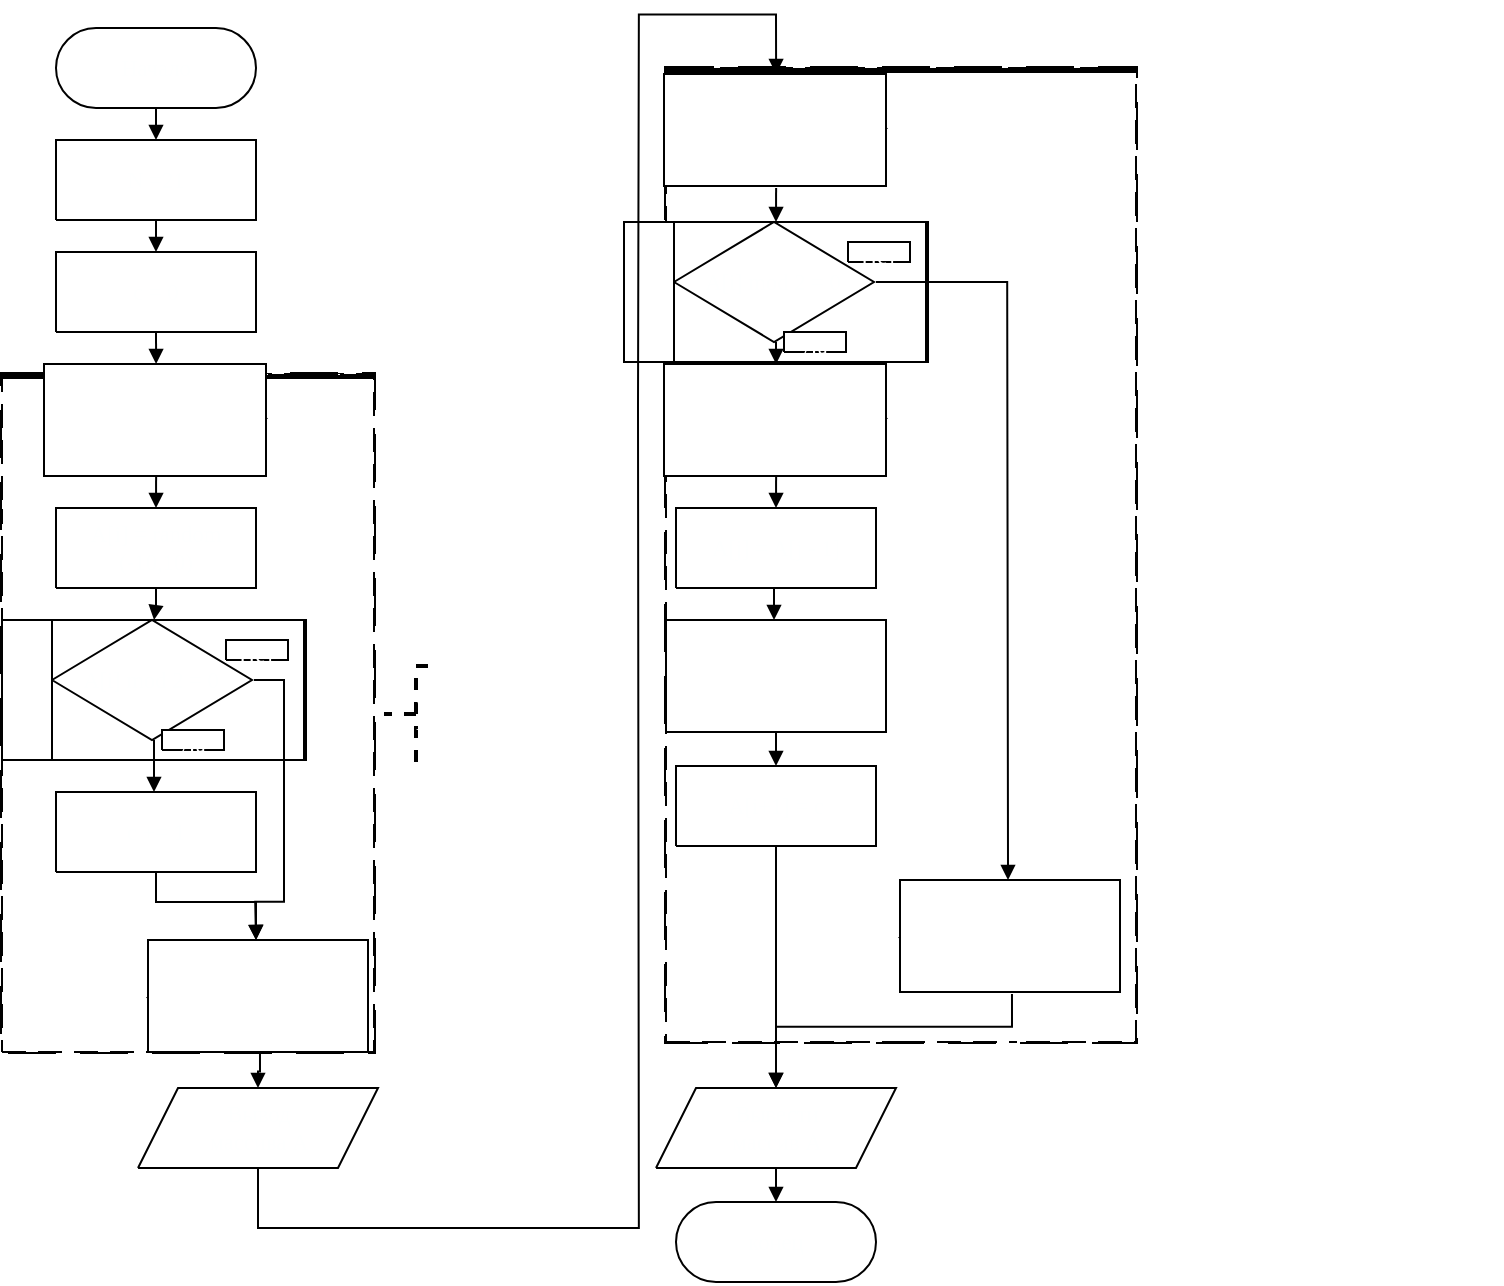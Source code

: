 <mxfile version="22.1.11" type="device">
  <diagram name="Страница-1" id="Page-1">
    <mxGraphModel dx="1036" dy="614" grid="1" gridSize="10" guides="1" tooltips="1" connect="1" arrows="1" fold="1" page="1" pageScale="1" pageWidth="827" pageHeight="1169" math="0" shadow="0">
      <root>
        <mxCell id="0" />
        <mxCell id="1" parent="0" />
        <UserObject label="" tags="Контейнер" id="2">
          <mxCell style="vsdxID=102;dashed=1;dashPattern=12.00 6.00;strokeWidth=2;spacingLeft=1;spacingRight=1;points=[[0.25,0,0],[0.5,0,0],[0.75,0,0],[1,0.25,0],[1,0.5,0],[1,0.75,0],[0.75,0.75,0],[0.5,0.75,0],[0.25,0.75,0],[0.25,0.75,0],[0.25,0.5,0],[0.25,0.25,0]];labelBackgroundColor=none;rounded=0;html=1;whiteSpace=wrap;" parent="1" vertex="1">
            <mxGeometry x="405" y="60" width="235" height="487" as="geometry" />
          </mxCell>
        </UserObject>
        <mxCell id="3" style="vsdxID=103;shape=stencil(UzV2Ls5ILEhVNTIoLinKz04tz0wpyVA1dlE1MsrMy0gtyiwBslSNXVWNndPyi1LTi/JL81Ig/IJEkEoQKze/DGRCBUSfAUiHkUElhGdoAOG7QZTmZOYhKTWlkVqYJFmKiXcDVVSSqRDNS0AGIj7SMnNyINGJLI8ef0AhSNwbuwIA);dashed=1;dashPattern=12.00 6.00;points=[[0.25,0,0],[0.5,0,0],[0.75,0,0],[1,0.25,0],[1,0.5,0],[1,0.75,0],[0.75,1,0],[0.5,1,0],[0.25,1,0],[0,0.75,0],[0,0.5,0],[0,0.25,0]];labelBackgroundColor=none;rounded=0;html=1;whiteSpace=wrap;" parent="2" vertex="1">
          <mxGeometry width="235" height="487" as="geometry" />
        </mxCell>
        <mxCell id="4" value="&lt;div style=&quot;font-size: 1px&quot;&gt;&lt;p style=&quot;text-align:center;margin-left:0;margin-right:0;margin-top:0px;margin-bottom:0px;text-indent:0;vertical-align:middle;direction:ltr;&quot;&gt;&lt;/p&gt;&lt;/div&gt;" style="text;vsdxID=103;dashed=1;dashPattern=12.00 6.00;points=[[0.25,0,0],[0.5,0,0],[0.75,0,0],[1,0.25,0],[1,0.5,0],[1,0.75,0],[0.75,1,0],[0.5,1,0],[0.25,1,0],[0,0.75,0],[0,0.5,0],[0,0.25,0]];labelBackgroundColor=none;rounded=0;html=1;whiteSpace=wrap;verticalAlign=middle;align=center;overflow=width;;html=1;" parent="3" vertex="1">
          <mxGeometry y="-0.6" width="235" height="487.6" as="geometry" />
        </mxCell>
        <mxCell id="5" style="vsdxID=105;gradientDirection=north;dashed=1;dashPattern=12.00 6.00;strokeWidth=2;spacingLeft=1;spacingRight=1;points=[[0.25,0,0],[0.5,0,0],[0.75,0,0],[1,0.25,0],[1,0.5,0],[1,0.75,0],[0.75,1,0],[0.5,1,0],[0.25,1,0],[0,0.75,0],[0,0.5,0],[0,0.25,0]];labelBackgroundColor=none;rounded=0;html=1;whiteSpace=wrap;" parent="2" vertex="1">
          <mxGeometry width="235" height="1" as="geometry" />
        </mxCell>
        <mxCell id="6" value="&lt;div style=&quot;font-size: 1px&quot;&gt;&lt;/div&gt;" style="verticalAlign=middle;align=center;overflow=width;vsdxID=106;points=[[0.25,0,0],[0.5,0,0],[0.75,0,0],[1,0.25,0],[1,0.5,0],[1,0.75,0],[0.75,1,0],[0.5,1,0],[0.25,1,0],[0,0.75,0],[0,0.5,0],[0,0.25,0]];labelBackgroundColor=none;rounded=0;html=1;whiteSpace=wrap;" parent="5" vertex="1">
          <mxGeometry y="1" width="235" height="1" as="geometry" />
        </mxCell>
        <UserObject label="" tags="Контейнер" id="7">
          <mxCell style="vsdxID=108;dashed=1;dashPattern=12.00 6.00;strokeWidth=2;spacingLeft=1;spacingRight=1;points=[[0.25,0,0],[0.5,0,0],[0.75,0,0],[1,0.25,0],[1,0.5,0],[1,0.75,0],[0.75,0.75,0],[0.5,0.75,0],[0.25,0.75,0],[0.25,0.75,0],[0.25,0.5,0],[0.25,0.25,0]];labelBackgroundColor=none;rounded=0;html=1;whiteSpace=wrap;" parent="1" vertex="1">
            <mxGeometry x="73" y="213" width="186" height="339" as="geometry" />
          </mxCell>
        </UserObject>
        <mxCell id="8" style="vsdxID=109;shape=stencil(UzV2Ls5ILEhVNTIoLinKz04tz0wpyVA1dlE1MsrMy0gtyiwBslSNXVWNndPyi1LTi/JL81Ig/IJEkEoQKze/DGRCBUSfAUiHkUElhGdoAOG7QZTmZOYhKTWlkVqYJFmKiXcDVVSSqRDNS0AGIj7SMnNyINGJLI8ef0AhSNwbuwIA);dashed=1;dashPattern=12.00 6.00;points=[[0.25,0,0],[0.5,0,0],[0.75,0,0],[1,0.25,0],[1,0.5,0],[1,0.75,0],[0.75,1,0],[0.5,1,0],[0.25,1,0],[0,0.75,0],[0,0.5,0],[0,0.25,0]];labelBackgroundColor=none;rounded=0;html=1;whiteSpace=wrap;" parent="7" vertex="1">
          <mxGeometry width="186" height="339" as="geometry" />
        </mxCell>
        <mxCell id="9" value="&lt;div style=&quot;font-size: 1px&quot;&gt;&lt;p style=&quot;text-align:center;margin-left:0;margin-right:0;margin-top:0px;margin-bottom:0px;text-indent:0;vertical-align:middle;direction:ltr;&quot;&gt;&lt;/p&gt;&lt;/div&gt;" style="text;vsdxID=109;dashed=1;dashPattern=12.00 6.00;points=[[0.25,0,0],[0.5,0,0],[0.75,0,0],[1,0.25,0],[1,0.5,0],[1,0.75,0],[0.75,1,0],[0.5,1,0],[0.25,1,0],[0,0.75,0],[0,0.5,0],[0,0.25,0]];labelBackgroundColor=none;rounded=0;html=1;whiteSpace=wrap;verticalAlign=middle;align=center;overflow=width;;html=1;" parent="8" vertex="1">
          <mxGeometry y="-0.2" width="186.2" height="339.2" as="geometry" />
        </mxCell>
        <mxCell id="10" style="vsdxID=111;gradientDirection=north;dashed=1;dashPattern=12.00 6.00;strokeWidth=2;spacingLeft=1;spacingRight=1;points=[[0.25,0,0],[0.5,0,0],[0.75,0,0],[1,0.25,0],[1,0.5,0],[1,0.75,0],[0.75,1,0],[0.5,1,0],[0.25,1,0],[0,0.75,0],[0,0.5,0],[0,0.25,0]];labelBackgroundColor=none;rounded=0;html=1;whiteSpace=wrap;" parent="7" vertex="1">
          <mxGeometry width="186" height="1" as="geometry" />
        </mxCell>
        <mxCell id="11" value="&lt;div style=&quot;font-size: 1px&quot;&gt;&lt;/div&gt;" style="verticalAlign=middle;align=center;overflow=width;vsdxID=112;points=[[0.25,0,0],[0.5,0,0],[0.75,0,0],[1,0.25,0],[1,0.5,0],[1,0.75,0],[0.75,1,0],[0.5,1,0],[0.25,1,0],[0,0.75,0],[0,0.5,0],[0,0.25,0]];labelBackgroundColor=none;rounded=0;html=1;whiteSpace=wrap;" parent="10" vertex="1">
          <mxGeometry y="1" width="186" height="1" as="geometry" />
        </mxCell>
        <UserObject label="&lt;div style=&quot;font-size: 1px&quot;&gt;&lt;font style=&quot;font-size:11.29px;font-family:Calibri;color:#feffff;direction:ltr;letter-spacing:0px;line-height:120%;opacity:1&quot;&gt;Начало&lt;br/&gt;&lt;/font&gt;&lt;/div&gt;" tags="Блок-схема" id="12">
          <mxCell style="verticalAlign=middle;align=center;overflow=width;vsdxID=1;shape=stencil(tVLLDsIgEPwajiQIMfFe638Qu22JCM2Ctv69kK0Rm9qDibeZndkXC1NV6PUATIoQ0V9gNE3smToyKY3rAU1MiKmaqar1CB36m2uIDzo7M7r6e64wUZ4UOUWKB9GdIH4irzWu8B42vRrPScNFXZzN+5mvl3qJXE8mcPRRR+Pdh2Y1dsBTE95a3c0TkBRGgKEIb6wg1/r+ssCXd/vLCgm8z9caa+n6pb48dwrRV1H1Ew==);spacingTop=-1;spacingBottom=-1;spacingLeft=-1;spacingRight=-1;points=[[0.5,1,0],[0.5,0,0],[0,0.5,0],[1,0.5,0]];labelBackgroundColor=none;rounded=0;html=1;whiteSpace=wrap;" parent="1" vertex="1">
            <mxGeometry x="100" y="40" width="100" height="40" as="geometry" />
          </mxCell>
        </UserObject>
        <UserObject label="&lt;div style=&quot;font-size: 1px&quot;&gt;&lt;font style=&quot;font-size:11.29px;font-family:Calibri;color:#feffff;direction:ltr;letter-spacing:0px;line-height:120%;opacity:1&quot;&gt;N =21&lt;br/&gt;&lt;/font&gt;&lt;/div&gt;" tags="Блок-схема" id="13">
          <mxCell style="verticalAlign=middle;align=center;overflow=width;vsdxID=2;shape=stencil(nZBLDoAgDERP0z3SIyjew0SURgSD+Lu9kMZoXLhwN9O+tukAlrNpJg1SzDH4QW/URgNYgZTkjA4UkwJUgGXng+6DX1zLfmoymdXo17xh5zmRJ6Q42BWCfc2oJfdAr+Yv+AP9Cb7OJ3H/2JG1HNGz/84klThPVCc=);spacingTop=-1;spacingBottom=-1;spacingLeft=-1;spacingRight=-1;points=[[0,0.5,0],[1,0.5,0],[0.5,1,0],[0.5,0,0]];labelBackgroundColor=none;rounded=0;html=1;whiteSpace=wrap;" parent="1" vertex="1">
            <mxGeometry x="100" y="96" width="100" height="40" as="geometry" />
          </mxCell>
        </UserObject>
        <UserObject label="&lt;div style=&quot;font-size: 1px&quot;&gt;&lt;font style=&quot;font-size:11.29px;font-family:Calibri;color:#feffff;direction:ltr;letter-spacing:0px;line-height:120%;opacity:1&quot;&gt;c = 0&lt;br/&gt;&lt;/font&gt;&lt;/div&gt;" tags="Блок-схема" id="14">
          <mxCell style="verticalAlign=middle;align=center;overflow=width;vsdxID=3;shape=stencil(nZBLDoAgDERP0z3SIyjew0SURgSD+Lu9kMZoXLhwN9O+tukAlrNpJg1SzDH4QW/URgNYgZTkjA4UkwJUgGXng+6DX1zLfmoymdXo17xh5zmRJ6Q42BWCfc2oJfdAr+Yv+AP9Cb7OJ3H/2JG1HNGz/84klThPVCc=);spacingTop=-1;spacingBottom=-1;spacingLeft=-1;spacingRight=-1;points=[[0,0.5,0],[1,0.5,0],[0.5,1,0],[0.5,0,0]];labelBackgroundColor=none;rounded=0;html=1;whiteSpace=wrap;" parent="1" vertex="1">
            <mxGeometry x="100" y="152" width="100" height="40" as="geometry" />
          </mxCell>
        </UserObject>
        <UserObject label="" tags="Фон" id="15">
          <mxCell style="vsdxID=9;spacingTop=-1;spacingBottom=-1;spacingLeft=-1;spacingRight=-1;points=[[0.52,0,0],[0.52,1,0],[0.5,0,0],[0.5,1,0]];labelBackgroundColor=none;rounded=0;html=1;whiteSpace=wrap;" parent="1" vertex="1">
            <mxGeometry x="94" y="208" width="111" height="56" as="geometry" />
          </mxCell>
        </UserObject>
        <mxCell id="16" style="vsdxID=10;spacingTop=-1;spacingBottom=-1;spacingLeft=-1;spacingRight=-1;points=[[0.52,0,0],[0.52,1,0],[0.5,0,0],[0.5,1,0]];labelBackgroundColor=none;rounded=0;html=1;whiteSpace=wrap;" parent="15" vertex="1">
          <mxGeometry x="1" width="110" height="56" as="geometry" />
        </mxCell>
        <mxCell id="17" style="vsdxID=11;shape=stencil(jZBLDoMwDERP4y1K7E32lN4DidBYTRMU0g+3byILQbtA7GbsZ8seoHZ2/WQB1ZxTvNs3D9kBXQCRg7OJc1FAHVA7xmRvKT7DIH7qK1nVI77qho/MqTqBahGnlfiroJ7DDl2bp2CjG4M/+NFm02hzFj48oojt05G9l6D2/f9kSklSpe4L);spacingTop=-1;spacingBottom=-1;spacingLeft=-1;spacingRight=-1;points=[[0.52,0,0],[0.52,1,0],[0.5,0,0],[0.5,1,0]];labelBackgroundColor=none;rounded=0;html=1;whiteSpace=wrap;" parent="16" vertex="1">
          <mxGeometry width="110" height="27" as="geometry" />
        </mxCell>
        <mxCell id="18" style="vsdxID=12;shape=stencil(nZBLDoAgDERP0z3SIyjew0SURgSD+Lu9kMZoXLhwN9O+tukAlrNpJg1SzDH4QW/URgNYgZTkjA4UkwJUgGXng+6DX1zLfmoymdXo17xh5zmRJ6Q42BWCfc2oJfdAr+Yv+AP9Cb7OJ3H/2JG1HNGz/84klThPVCc=);spacingTop=-1;spacingBottom=-1;spacingLeft=-1;spacingRight=-1;points=[[0.52,0,0],[0.52,1,0],[0.5,0,0],[0.5,1,0]];labelBackgroundColor=none;rounded=0;html=1;whiteSpace=wrap;" parent="16" vertex="1">
          <mxGeometry y="27" width="110" height="29" as="geometry" />
        </mxCell>
        <mxCell id="19" value="&lt;div style=&quot;font-size: 1px&quot;&gt;&lt;p style=&quot;text-align:center;margin-left:0;margin-right:0;margin-top:0px;margin-bottom:0px;text-indent:0;vertical-align:middle;direction:ltr;&quot;&gt;&lt;font style=&quot;font-size:11.29px;font-family:Calibri;color:#ffffff;direction:ltr;letter-spacing:0px;line-height:120%;opacity:1&quot;&gt;Начало цикла&lt;/font&gt;&lt;font style=&quot;font-size:11.29px;font-family:Themed;color:#ffffff;direction:ltr;letter-spacing:0px;line-height:120%;opacity:1&quot;&gt;&lt;br/&gt;I &lt;/font&gt;&lt;font style=&quot;font-size:11.29px;font-family:Themed;color:#ffffff;direction:ltr;letter-spacing:0px;line-height:120%;opacity:1&quot;&gt;от 1 до &lt;/font&gt;&lt;font style=&quot;font-size:11.29px;font-family:Themed;color:#ffffff;direction:ltr;letter-spacing:0px;line-height:120%;opacity:1&quot;&gt;N-1&lt;br/&gt;&lt;/font&gt;&lt;/p&gt;&lt;/div&gt;" style="verticalAlign=middle;align=center;overflow=width;vsdxID=13;shape=stencil(nZBLDoAgDERP0z3SIyjew0SURgSD+Lu9kMZoXLhwN9O+tukAlrNpJg1SzDH4QW/URgNYgZTkjA4UkwJUgGXng+6DX1zLfmoymdXo17xh5zmRJ6Q42BWCfc2oJfdAr+Yv+AP9Cb7OJ3H/2JG1HNGz/84klThPVCc=);spacingTop=-1;spacingBottom=-1;spacingLeft=-1;spacingRight=-1;points=[[0.52,0,0],[0.52,1,0],[0.5,0,0],[0.5,1,0]];labelBackgroundColor=none;rounded=0;html=1;whiteSpace=wrap;" parent="15" vertex="1">
          <mxGeometry width="111" height="56" as="geometry" />
        </mxCell>
        <UserObject label="&lt;div style=&quot;font-size: 1px&quot;&gt;&lt;font style=&quot;font-size:11.29px;font-family:Calibri;color:#feffff;direction:ltr;letter-spacing:0px;line-height:120%;opacity:1&quot;&gt;A[i] = random&lt;br/&gt;(-10,10)&lt;br/&gt;&lt;/font&gt;&lt;/div&gt;" tags="Блок-схема" id="20">
          <mxCell style="verticalAlign=middle;align=center;overflow=width;vsdxID=14;shape=stencil(nZBLDoAgDERP0z3SIyjew0SURgSD+Lu9kMZoXLhwN9O+tukAlrNpJg1SzDH4QW/URgNYgZTkjA4UkwJUgGXng+6DX1zLfmoymdXo17xh5zmRJ6Q42BWCfc2oJfdAr+Yv+AP9Cb7OJ3H/2JG1HNGz/84klThPVCc=);spacingTop=-1;spacingBottom=-1;spacingLeft=-1;spacingRight=-1;points=[[0,0.5,0],[1,0.5,0],[0.5,1,0],[0.5,0,0]];labelBackgroundColor=none;rounded=0;html=1;whiteSpace=wrap;" parent="1" vertex="1">
            <mxGeometry x="100" y="280" width="100" height="40" as="geometry" />
          </mxCell>
        </UserObject>
        <UserObject label="" tags="Фон" id="21">
          <mxCell style="vsdxID=15;spacingTop=-1;spacingBottom=-1;spacingLeft=-1;spacingRight=-1;points=[];labelBackgroundColor=none;rounded=0;html=1;whiteSpace=wrap;" parent="1" vertex="1">
            <mxGeometry x="73" y="336" width="152" height="70" as="geometry" />
          </mxCell>
        </UserObject>
        <mxCell id="22" style="vsdxID=16;spacingTop=-1;spacingBottom=-1;spacingLeft=-1;spacingRight=-1;points=[];labelBackgroundColor=none;rounded=0;html=1;whiteSpace=wrap;" parent="21" vertex="1">
          <mxGeometry x="25" width="126" height="70" as="geometry" />
        </mxCell>
        <mxCell id="23" style="vsdxID=17;shape=stencil(UzV2Ls5ILEhVNTIoLinKz04tz0wpyVA1dlE1MsrMy0gtyiwBslSNXVWNndPyi1LTi/JL81Ig/IJEkEoQKze/DGRCBUSfAUiHkUElhGcK4bpBVOZk5iGpNEVVikeloQHZpsK0YlWLz1QgA+HFtMycHEgIIcujBwlQCBKcxq4A);spacingTop=-1;spacingBottom=-1;spacingLeft=-1;spacingRight=-1;points=[];labelBackgroundColor=none;rounded=0;html=1;whiteSpace=wrap;" parent="22" vertex="1">
          <mxGeometry width="100" height="60" as="geometry" />
        </mxCell>
        <mxCell id="24" value="&lt;div style=&quot;font-size: 1px&quot;&gt;&lt;font style=&quot;font-size:11.29px;font-family:Calibri;color:#feffff;direction:ltr;letter-spacing:0px;line-height:120%;opacity:1&quot;&gt;A[i] mod 2 = 0&lt;br/&gt;&lt;/font&gt;&lt;/div&gt;" style="text;vsdxID=17;spacingTop=-1;spacingBottom=-1;spacingLeft=-1;spacingRight=-1;points=[];labelBackgroundColor=none;rounded=0;html=1;whiteSpace=wrap;verticalAlign=middle;align=center;overflow=width;;html=1;" parent="23" vertex="1">
          <mxGeometry x="8.33" y="7.5" width="83.33" height="45" as="geometry" />
        </mxCell>
        <mxCell id="25" value="&lt;div style=&quot;font-size: 1px&quot;&gt;&lt;font style=&quot;font-size: 11.29px; font-family: Calibri; direction: ltr; letter-spacing: 0px; line-height: 120%; opacity: 1;&quot;&gt;&lt;font color=&quot;#ffffff&quot;&gt;Да&lt;/font&gt;&lt;br&gt;&lt;/font&gt;&lt;/div&gt;" style="verticalAlign=middle;align=center;overflow=width;vsdxID=18;shape=stencil(nZBLDoAgDERP0z3SIyjew0SURgSD+Lu9kMZoXLhwN9O+tukAlrNpJg1SzDH4QW/URgNYgZTkjA4UkwJUgGXng+6DX1zLfmoymdXo17xh5zmRJ6Q42BWCfc2oJfdAr+Yv+AP9Cb7OJ3H/2JG1HNGz/84klThPVCc=);spacingTop=-1;spacingBottom=-1;spacingLeft=-1;spacingRight=-1;points=[];labelBackgroundColor=none;rounded=0;html=1;whiteSpace=wrap;" parent="21" vertex="1">
          <mxGeometry x="80" y="55" width="31" height="10" as="geometry" />
        </mxCell>
        <mxCell id="26" value="&lt;div style=&quot;font-size: 1px&quot;&gt;&lt;font style=&quot;font-size: 11.29px; font-family: Calibri; direction: ltr; letter-spacing: 0px; line-height: 120%; opacity: 1;&quot;&gt;&lt;font color=&quot;#ffffff&quot;&gt;Нет&lt;/font&gt;&lt;br&gt;&lt;/font&gt;&lt;/div&gt;" style="verticalAlign=middle;align=center;overflow=width;vsdxID=19;shape=stencil(nZBLDoAgDERP0z3SIyjew0SURgSD+Lu9kMZoXLhwN9O+tukAlrNpJg1SzDH4QW/URgNYgZTkjA4UkwJUgGXng+6DX1zLfmoymdXo17xh5zmRJ6Q42BWCfc2oJfdAr+Yv+AP9Cb7OJ3H/2JG1HNGz/84klThPVCc=);spacingTop=-1;spacingBottom=-1;spacingLeft=-1;spacingRight=-1;points=[];labelBackgroundColor=none;rounded=0;html=1;whiteSpace=wrap;" parent="21" vertex="1">
          <mxGeometry x="112" y="10" width="31" height="10" as="geometry" />
        </mxCell>
        <UserObject label="&lt;div style=&quot;font-size: 1px&quot;&gt;&lt;font style=&quot;font-size:11.29px;font-family:Calibri;color:#feffff;direction:ltr;letter-spacing:0px;line-height:120%;opacity:1&quot;&gt;c += 1&lt;br/&gt;&lt;/font&gt;&lt;/div&gt;" tags="Блок-схема" id="27">
          <mxCell style="verticalAlign=middle;align=center;overflow=width;vsdxID=20;shape=stencil(nZBLDoAgDERP0z3SIyjew0SURgSD+Lu9kMZoXLhwN9O+tukAlrNpJg1SzDH4QW/URgNYgZTkjA4UkwJUgGXng+6DX1zLfmoymdXo17xh5zmRJ6Q42BWCfc2oJfdAr+Yv+AP9Cb7OJ3H/2JG1HNGz/84klThPVCc=);spacingTop=-1;spacingBottom=-1;spacingLeft=-1;spacingRight=-1;points=[[0,0.5,0],[1,0.5,0],[0.5,1,0],[0.5,0,0]];labelBackgroundColor=none;rounded=0;html=1;whiteSpace=wrap;" parent="1" vertex="1">
            <mxGeometry x="100" y="422" width="100" height="40" as="geometry" />
          </mxCell>
        </UserObject>
        <UserObject label="" tags="Фон" id="28">
          <mxCell style="vsdxID=21;spacingTop=-1;spacingBottom=-1;spacingLeft=-1;spacingRight=-1;points=[[0.49,0,0],[0.51,1,0]];labelBackgroundColor=none;rounded=0;html=1;whiteSpace=wrap;" parent="1" vertex="1">
            <mxGeometry x="146" y="496" width="110" height="56" as="geometry" />
          </mxCell>
        </UserObject>
        <mxCell id="29" style="vsdxID=22;rotation=180;spacingTop=-1;spacingBottom=-1;spacingLeft=-1;spacingRight=-1;points=[[0.49,0,0],[0.51,1,0]];labelBackgroundColor=none;rounded=0;html=1;whiteSpace=wrap;" parent="28" vertex="1">
          <mxGeometry width="110" height="56" as="geometry" />
        </mxCell>
        <mxCell id="30" style="vsdxID=23;rotation=180;shape=stencil(jZBLDoMwDERP4y1K7E32lN4DidBYTRMU0g+3byILQbtA7GbsZ8seoHZ2/WQB1ZxTvNs3D9kBXQCRg7OJc1FAHVA7xmRvKT7DIH7qK1nVI77qho/MqTqBahGnlfiroJ7DDl2bp2CjG4M/+NFm02hzFj48oojt05G9l6D2/f9kSklSpe4L);spacingTop=-1;spacingBottom=-1;spacingLeft=-1;spacingRight=-1;points=[[0.49,0,0],[0.51,1,0]];labelBackgroundColor=none;rounded=0;html=1;whiteSpace=wrap;" parent="29" vertex="1">
          <mxGeometry y="29" width="110" height="27" as="geometry" />
        </mxCell>
        <mxCell id="31" style="vsdxID=24;rotation=180;shape=stencil(nZBLDoAgDERP0z3SIyjew0SURgSD+Lu9kMZoXLhwN9O+tukAlrNpJg1SzDH4QW/URgNYgZTkjA4UkwJUgGXng+6DX1zLfmoymdXo17xh5zmRJ6Q42BWCfc2oJfdAr+Yv+AP9Cb7OJ3H/2JG1HNGz/84klThPVCc=);spacingTop=-1;spacingBottom=-1;spacingLeft=-1;spacingRight=-1;points=[[0.49,0,0],[0.51,1,0]];labelBackgroundColor=none;rounded=0;html=1;whiteSpace=wrap;" parent="29" vertex="1">
          <mxGeometry width="110" height="29" as="geometry" />
        </mxCell>
        <mxCell id="32" value="&lt;div style=&quot;font-size: 1px&quot;&gt;&lt;p style=&quot;text-align:center;margin-left:0;margin-right:0;margin-top:0px;margin-bottom:0px;text-indent:0;vertical-align:middle;direction:ltr;&quot;&gt;&lt;font style=&quot;font-size:11.29px;font-family:Calibri;color:#ffffff;direction:ltr;letter-spacing:0px;line-height:120%;opacity:1&quot;&gt;Конец цикла&lt;/font&gt;&lt;font style=&quot;font-size:11.29px;font-family:Themed;color:#ffffff;direction:ltr;letter-spacing:0px;line-height:120%;opacity:1&quot;&gt;&lt;br/&gt;&lt;/font&gt;&lt;font style=&quot;font-size:11.29px;font-family:Themed;color:#ffffff;direction:ltr;letter-spacing:0px;line-height:120%;opacity:1&quot;&gt;i&lt;br/&gt;&lt;/font&gt;&lt;/p&gt;&lt;/div&gt;" style="verticalAlign=middle;align=center;overflow=width;vsdxID=25;shape=stencil(nZBLDoAgDERP0z3SIyjew0SURgSD+Lu9kMZoXLhwN9O+tukAlrNpJg1SzDH4QW/URgNYgZTkjA4UkwJUgGXng+6DX1zLfmoymdXo17xh5zmRJ6Q42BWCfc2oJfdAr+Yv+AP9Cb7OJ3H/2JG1HNGz/84klThPVCc=);spacingTop=-1;spacingBottom=-1;spacingLeft=-1;spacingRight=-1;points=[[0.49,0,0],[0.51,1,0]];labelBackgroundColor=none;rounded=0;html=1;whiteSpace=wrap;" parent="28" vertex="1">
          <mxGeometry width="110" height="56" as="geometry" />
        </mxCell>
        <UserObject label="" tags="Блок-схема" id="33">
          <mxCell style="vsdxID=34;shape=stencil(UzV2Ls5ILEhVNTIoLinKz04tz0wpyVA1dlE1MsrMy0gtyiwBslSNXVWNndPyi1LTi/JL81Ig/IJEkEoQKze/DGRCBUSfrqEBSI+RQSWEb2gA4btBFOdk5iEptiRBrSGawfiUEq2SgGuBDIQ/0zJzciDBhCyPHi5AIUiYGrsCAA==);spacingTop=-1;spacingBottom=-1;spacingLeft=-1;spacingRight=-1;points=[[0,0.5,0],[1,0.5,0],[0.5,1,0],[0.5,0,0]];labelBackgroundColor=none;rounded=0;html=1;whiteSpace=wrap;" parent="1" vertex="1">
            <mxGeometry x="151" y="570" width="100" height="40" as="geometry" />
          </mxCell>
        </UserObject>
        <mxCell id="34" value="&lt;div style=&quot;font-size: 1px&quot;&gt;&lt;p style=&quot;text-align:center;margin-left:0;margin-right:0;margin-top:0px;margin-bottom:0px;text-indent:0;vertical-align:middle;direction:ltr;&quot;&gt;&lt;font style=&quot;font-size:11.29px;font-family:Calibri;color:#feffff;direction:ltr;letter-spacing:0px;line-height:120%;opacity:1&quot;&gt;Вывод массива &lt;/font&gt;&lt;font style=&quot;font-size:11.29px;font-family:Themed;color:#feffff;direction:ltr;letter-spacing:0px;line-height:120%;opacity:1&quot;&gt;A&lt;br/&gt;&lt;/font&gt;&lt;/p&gt;&lt;/div&gt;" style="text;vsdxID=34;spacingTop=-1;spacingBottom=-1;spacingLeft=-1;spacingRight=-1;points=[[0,0.5,0],[1,0.5,0],[0.5,1,0],[0.5,0,0]];labelBackgroundColor=none;rounded=0;html=1;whiteSpace=wrap;verticalAlign=middle;align=center;overflow=width;;html=1;" parent="33" vertex="1">
          <mxGeometry x="16.67" width="66.67" height="40" as="geometry" />
        </mxCell>
        <UserObject label="" tags="Фон" id="35">
          <mxCell style="vsdxID=42;spacingTop=-1;spacingBottom=-1;spacingLeft=-1;spacingRight=-1;points=[[0.52,0,0],[0.52,1,0],[0.5,0,0],[0.5,1,0]];labelBackgroundColor=none;rounded=0;html=1;whiteSpace=wrap;" parent="1" vertex="1">
            <mxGeometry x="404" y="63" width="111" height="56" as="geometry" />
          </mxCell>
        </UserObject>
        <mxCell id="36" style="vsdxID=43;spacingTop=-1;spacingBottom=-1;spacingLeft=-1;spacingRight=-1;points=[[0.52,0,0],[0.52,1,0],[0.5,0,0],[0.5,1,0]];labelBackgroundColor=none;rounded=0;html=1;whiteSpace=wrap;" parent="35" vertex="1">
          <mxGeometry x="1" width="110" height="56" as="geometry" />
        </mxCell>
        <mxCell id="37" style="vsdxID=44;shape=stencil(jZBLDoMwDERP4y1K7E32lN4DidBYTRMU0g+3byILQbtA7GbsZ8seoHZ2/WQB1ZxTvNs3D9kBXQCRg7OJc1FAHVA7xmRvKT7DIH7qK1nVI77qho/MqTqBahGnlfiroJ7DDl2bp2CjG4M/+NFm02hzFj48oojt05G9l6D2/f9kSklSpe4L);spacingTop=-1;spacingBottom=-1;spacingLeft=-1;spacingRight=-1;points=[[0.52,0,0],[0.52,1,0],[0.5,0,0],[0.5,1,0]];labelBackgroundColor=none;rounded=0;html=1;whiteSpace=wrap;" parent="36" vertex="1">
          <mxGeometry width="110" height="27" as="geometry" />
        </mxCell>
        <mxCell id="38" style="vsdxID=45;shape=stencil(nZBLDoAgDERP0z3SIyjew0SURgSD+Lu9kMZoXLhwN9O+tukAlrNpJg1SzDH4QW/URgNYgZTkjA4UkwJUgGXng+6DX1zLfmoymdXo17xh5zmRJ6Q42BWCfc2oJfdAr+Yv+AP9Cb7OJ3H/2JG1HNGz/84klThPVCc=);spacingTop=-1;spacingBottom=-1;spacingLeft=-1;spacingRight=-1;points=[[0.52,0,0],[0.52,1,0],[0.5,0,0],[0.5,1,0]];labelBackgroundColor=none;rounded=0;html=1;whiteSpace=wrap;" parent="36" vertex="1">
          <mxGeometry y="27" width="110" height="29" as="geometry" />
        </mxCell>
        <mxCell id="39" value="&lt;div style=&quot;font-size: 1px&quot;&gt;&lt;p style=&quot;text-align:center;margin-left:0;margin-right:0;margin-top:0px;margin-bottom:0px;text-indent:0;vertical-align:middle;direction:ltr;&quot;&gt;&lt;font style=&quot;font-size:11.29px;font-family:Calibri;color:#ffffff;direction:ltr;letter-spacing:0px;line-height:120%;opacity:1&quot;&gt;Начало цикла&lt;/font&gt;&lt;font style=&quot;font-size:11.29px;font-family:Themed;color:#ffffff;direction:ltr;letter-spacing:0px;line-height:120%;opacity:1&quot;&gt;&lt;br/&gt;i &lt;/font&gt;&lt;font style=&quot;font-size:11.29px;font-family:Themed;color:#ffffff;direction:ltr;letter-spacing:0px;line-height:120%;opacity:1&quot;&gt;от 1 до &lt;/font&gt;&lt;font style=&quot;font-size:11.29px;font-family:Themed;color:#ffffff;direction:ltr;letter-spacing:0px;line-height:120%;opacity:1&quot;&gt;N&lt;br/&gt;&lt;/font&gt;&lt;/p&gt;&lt;/div&gt;" style="verticalAlign=middle;align=center;overflow=width;vsdxID=46;shape=stencil(nZBLDoAgDERP0z3SIyjew0SURgSD+Lu9kMZoXLhwN9O+tukAlrNpJg1SzDH4QW/URgNYgZTkjA4UkwJUgGXng+6DX1zLfmoymdXo17xh5zmRJ6Q42BWCfc2oJfdAr+Yv+AP9Cb7OJ3H/2JG1HNGz/84klThPVCc=);spacingTop=-1;spacingBottom=-1;spacingLeft=-1;spacingRight=-1;points=[[0.52,0,0],[0.52,1,0],[0.5,0,0],[0.5,1,0]];labelBackgroundColor=none;rounded=0;html=1;whiteSpace=wrap;" parent="35" vertex="1">
          <mxGeometry width="111" height="56" as="geometry" />
        </mxCell>
        <UserObject label="" tags="Фон" id="40">
          <mxCell style="vsdxID=47;spacingTop=-1;spacingBottom=-1;spacingLeft=-1;spacingRight=-1;points=[];labelBackgroundColor=none;rounded=0;html=1;whiteSpace=wrap;" parent="1" vertex="1">
            <mxGeometry x="384" y="137" width="152" height="70" as="geometry" />
          </mxCell>
        </UserObject>
        <mxCell id="41" style="vsdxID=48;spacingTop=-1;spacingBottom=-1;spacingLeft=-1;spacingRight=-1;points=[];labelBackgroundColor=none;rounded=0;html=1;whiteSpace=wrap;" parent="40" vertex="1">
          <mxGeometry x="25" width="126" height="70" as="geometry" />
        </mxCell>
        <mxCell id="42" style="vsdxID=49;shape=stencil(UzV2Ls5ILEhVNTIoLinKz04tz0wpyVA1dlE1MsrMy0gtyiwBslSNXVWNndPyi1LTi/JL81Ig/IJEkEoQKze/DGRCBUSfAUiHkUElhGcK4bpBVOZk5iGpNEVVikeloQHZpsK0YlWLz1QgA+HFtMycHEgIIcujBwlQCBKcxq4A);spacingTop=-1;spacingBottom=-1;spacingLeft=-1;spacingRight=-1;points=[];labelBackgroundColor=none;rounded=0;html=1;whiteSpace=wrap;" parent="41" vertex="1">
          <mxGeometry width="100" height="60" as="geometry" />
        </mxCell>
        <mxCell id="43" value="&lt;div style=&quot;font-size: 1px&quot;&gt;&lt;font style=&quot;font-size:11.29px;font-family:Calibri;color:#feffff;direction:ltr;letter-spacing:0px;line-height:120%;opacity:1&quot;&gt;A[i] mod 2 = 0&lt;br/&gt;&lt;/font&gt;&lt;/div&gt;" style="text;vsdxID=49;spacingTop=-1;spacingBottom=-1;spacingLeft=-1;spacingRight=-1;points=[];labelBackgroundColor=none;rounded=0;html=1;whiteSpace=wrap;verticalAlign=middle;align=center;overflow=width;;html=1;" parent="42" vertex="1">
          <mxGeometry x="8.33" y="7.5" width="83.33" height="45" as="geometry" />
        </mxCell>
        <mxCell id="44" value="&lt;div style=&quot;font-size: 1px&quot;&gt;&lt;font style=&quot;font-size: 11.29px; font-family: Calibri; direction: ltr; letter-spacing: 0px; line-height: 120%; opacity: 1;&quot;&gt;&lt;font color=&quot;#ffffff&quot;&gt;Да&lt;/font&gt;&lt;br&gt;&lt;/font&gt;&lt;/div&gt;" style="verticalAlign=middle;align=center;overflow=width;vsdxID=50;shape=stencil(nZBLDoAgDERP0z3SIyjew0SURgSD+Lu9kMZoXLhwN9O+tukAlrNpJg1SzDH4QW/URgNYgZTkjA4UkwJUgGXng+6DX1zLfmoymdXo17xh5zmRJ6Q42BWCfc2oJfdAr+Yv+AP9Cb7OJ3H/2JG1HNGz/84klThPVCc=);spacingTop=-1;spacingBottom=-1;spacingLeft=-1;spacingRight=-1;points=[];labelBackgroundColor=none;rounded=0;html=1;whiteSpace=wrap;" parent="40" vertex="1">
          <mxGeometry x="80" y="55" width="31" height="10" as="geometry" />
        </mxCell>
        <mxCell id="45" value="&lt;div style=&quot;font-size: 1px&quot;&gt;&lt;font style=&quot;font-size: 11.29px; font-family: Calibri; direction: ltr; letter-spacing: 0px; line-height: 120%; opacity: 1;&quot;&gt;&lt;font color=&quot;#ffffff&quot;&gt;Нет&lt;/font&gt;&lt;br&gt;&lt;/font&gt;&lt;/div&gt;" style="verticalAlign=middle;align=center;overflow=width;vsdxID=51;shape=stencil(nZBLDoAgDERP0z3SIyjew0SURgSD+Lu9kMZoXLhwN9O+tukAlrNpJg1SzDH4QW/URgNYgZTkjA4UkwJUgGXng+6DX1zLfmoymdXo17xh5zmRJ6Q42BWCfc2oJfdAr+Yv+AP9Cb7OJ3H/2JG1HNGz/84klThPVCc=);spacingTop=-1;spacingBottom=-1;spacingLeft=-1;spacingRight=-1;points=[];labelBackgroundColor=none;rounded=0;html=1;whiteSpace=wrap;" parent="40" vertex="1">
          <mxGeometry x="112" y="10" width="31" height="10" as="geometry" />
        </mxCell>
        <UserObject label="" tags="Фон" id="46">
          <mxCell style="vsdxID=52;spacingTop=-1;spacingBottom=-1;spacingLeft=-1;spacingRight=-1;points=[[0.52,0,0],[0.52,1,0],[0.5,0,0],[0.5,1,0]];labelBackgroundColor=none;rounded=0;html=1;whiteSpace=wrap;" parent="1" vertex="1">
            <mxGeometry x="404" y="208" width="111" height="56" as="geometry" />
          </mxCell>
        </UserObject>
        <mxCell id="47" style="vsdxID=53;spacingTop=-1;spacingBottom=-1;spacingLeft=-1;spacingRight=-1;points=[[0.52,0,0],[0.52,1,0],[0.5,0,0],[0.5,1,0]];labelBackgroundColor=none;rounded=0;html=1;whiteSpace=wrap;" parent="46" vertex="1">
          <mxGeometry x="1" width="110" height="56" as="geometry" />
        </mxCell>
        <mxCell id="48" style="vsdxID=54;shape=stencil(jZBLDoMwDERP4y1K7E32lN4DidBYTRMU0g+3byILQbtA7GbsZ8seoHZ2/WQB1ZxTvNs3D9kBXQCRg7OJc1FAHVA7xmRvKT7DIH7qK1nVI77qho/MqTqBahGnlfiroJ7DDl2bp2CjG4M/+NFm02hzFj48oojt05G9l6D2/f9kSklSpe4L);spacingTop=-1;spacingBottom=-1;spacingLeft=-1;spacingRight=-1;points=[[0.52,0,0],[0.52,1,0],[0.5,0,0],[0.5,1,0]];labelBackgroundColor=none;rounded=0;html=1;whiteSpace=wrap;" parent="47" vertex="1">
          <mxGeometry width="110" height="27" as="geometry" />
        </mxCell>
        <mxCell id="49" style="vsdxID=55;shape=stencil(nZBLDoAgDERP0z3SIyjew0SURgSD+Lu9kMZoXLhwN9O+tukAlrNpJg1SzDH4QW/URgNYgZTkjA4UkwJUgGXng+6DX1zLfmoymdXo17xh5zmRJ6Q42BWCfc2oJfdAr+Yv+AP9Cb7OJ3H/2JG1HNGz/84klThPVCc=);spacingTop=-1;spacingBottom=-1;spacingLeft=-1;spacingRight=-1;points=[[0.52,0,0],[0.52,1,0],[0.5,0,0],[0.5,1,0]];labelBackgroundColor=none;rounded=0;html=1;whiteSpace=wrap;" parent="47" vertex="1">
          <mxGeometry y="27" width="110" height="29" as="geometry" />
        </mxCell>
        <mxCell id="50" value="&lt;div style=&quot;font-size: 1px&quot;&gt;&lt;p style=&quot;text-align:center;margin-left:0;margin-right:0;margin-top:0px;margin-bottom:0px;text-indent:0;vertical-align:middle;direction:ltr;&quot;&gt;&lt;font style=&quot;font-size:11.29px;font-family:Calibri;color:#ffffff;direction:ltr;letter-spacing:0px;line-height:120%;opacity:1&quot;&gt;Начало цикла&lt;/font&gt;&lt;font style=&quot;font-size:11.29px;font-family:Themed;color:#ffffff;direction:ltr;letter-spacing:0px;line-height:120%;opacity:1&quot;&gt;&lt;br/&gt;j &lt;/font&gt;&lt;font style=&quot;font-size:11.29px;font-family:Themed;color:#ffffff;direction:ltr;letter-spacing:0px;line-height:120%;opacity:1&quot;&gt;от &lt;/font&gt;&lt;font style=&quot;font-size:11.29px;font-family:Themed;color:#ffffff;direction:ltr;letter-spacing:0px;line-height:120%;opacity:1&quot;&gt;N&lt;/font&gt;&lt;font style=&quot;font-size:11.29px;font-family:Themed;color:#ffffff;direction:ltr;letter-spacing:0px;line-height:120%;opacity:1&quot;&gt; до &lt;/font&gt;&lt;font style=&quot;font-size:11.29px;font-family:Themed;color:#ffffff;direction:ltr;letter-spacing:0px;line-height:120%;opacity:1&quot;&gt;i+1&lt;br/&gt;&lt;/font&gt;&lt;/p&gt;&lt;/div&gt;" style="verticalAlign=middle;align=center;overflow=width;vsdxID=56;shape=stencil(nZBLDoAgDERP0z3SIyjew0SURgSD+Lu9kMZoXLhwN9O+tukAlrNpJg1SzDH4QW/URgNYgZTkjA4UkwJUgGXng+6DX1zLfmoymdXo17xh5zmRJ6Q42BWCfc2oJfdAr+Yv+AP9Cb7OJ3H/2JG1HNGz/84klThPVCc=);spacingTop=-1;spacingBottom=-1;spacingLeft=-1;spacingRight=-1;points=[[0.52,0,0],[0.52,1,0],[0.5,0,0],[0.5,1,0]];labelBackgroundColor=none;rounded=0;html=1;whiteSpace=wrap;" parent="46" vertex="1">
          <mxGeometry width="111" height="56" as="geometry" />
        </mxCell>
        <UserObject label="&lt;div style=&quot;font-size: 1px&quot;&gt;&lt;font style=&quot;font-size:11.29px;font-family:Calibri;color:#feffff;direction:ltr;letter-spacing:0px;line-height:120%;opacity:1&quot;&gt;A[j] = A[j - 1]&lt;br/&gt;&lt;/font&gt;&lt;/div&gt;" tags="Блок-схема" id="51">
          <mxCell style="verticalAlign=middle;align=center;overflow=width;vsdxID=57;shape=stencil(nZBLDoAgDERP0z3SIyjew0SURgSD+Lu9kMZoXLhwN9O+tukAlrNpJg1SzDH4QW/URgNYgZTkjA4UkwJUgGXng+6DX1zLfmoymdXo17xh5zmRJ6Q42BWCfc2oJfdAr+Yv+AP9Cb7OJ3H/2JG1HNGz/84klThPVCc=);spacingTop=-1;spacingBottom=-1;spacingLeft=-1;spacingRight=-1;points=[[0,0.5,0],[1,0.5,0],[0.5,1,0],[0.5,0,0]];labelBackgroundColor=none;rounded=0;html=1;whiteSpace=wrap;" parent="1" vertex="1">
            <mxGeometry x="410" y="280" width="100" height="40" as="geometry" />
          </mxCell>
        </UserObject>
        <UserObject label="" tags="Фон" id="52">
          <mxCell style="vsdxID=58;spacingTop=-1;spacingBottom=-1;spacingLeft=-1;spacingRight=-1;points=[[0.49,0,0],[0.51,1,0]];labelBackgroundColor=none;rounded=0;html=1;whiteSpace=wrap;" parent="1" vertex="1">
            <mxGeometry x="405" y="336" width="110" height="56" as="geometry" />
          </mxCell>
        </UserObject>
        <mxCell id="53" style="vsdxID=59;rotation=180;spacingTop=-1;spacingBottom=-1;spacingLeft=-1;spacingRight=-1;points=[[0.49,0,0],[0.51,1,0]];labelBackgroundColor=none;rounded=0;html=1;whiteSpace=wrap;" parent="52" vertex="1">
          <mxGeometry width="110" height="56" as="geometry" />
        </mxCell>
        <mxCell id="54" style="vsdxID=60;rotation=180;shape=stencil(jZBLDoMwDERP4y1K7E32lN4DidBYTRMU0g+3byILQbtA7GbsZ8seoHZ2/WQB1ZxTvNs3D9kBXQCRg7OJc1FAHVA7xmRvKT7DIH7qK1nVI77qho/MqTqBahGnlfiroJ7DDl2bp2CjG4M/+NFm02hzFj48oojt05G9l6D2/f9kSklSpe4L);spacingTop=-1;spacingBottom=-1;spacingLeft=-1;spacingRight=-1;points=[[0.49,0,0],[0.51,1,0]];labelBackgroundColor=none;rounded=0;html=1;whiteSpace=wrap;" parent="53" vertex="1">
          <mxGeometry y="29" width="110" height="27" as="geometry" />
        </mxCell>
        <mxCell id="55" style="vsdxID=61;rotation=180;shape=stencil(nZBLDoAgDERP0z3SIyjew0SURgSD+Lu9kMZoXLhwN9O+tukAlrNpJg1SzDH4QW/URgNYgZTkjA4UkwJUgGXng+6DX1zLfmoymdXo17xh5zmRJ6Q42BWCfc2oJfdAr+Yv+AP9Cb7OJ3H/2JG1HNGz/84klThPVCc=);spacingTop=-1;spacingBottom=-1;spacingLeft=-1;spacingRight=-1;points=[[0.49,0,0],[0.51,1,0]];labelBackgroundColor=none;rounded=0;html=1;whiteSpace=wrap;" parent="53" vertex="1">
          <mxGeometry width="110" height="29" as="geometry" />
        </mxCell>
        <mxCell id="56" value="&lt;div style=&quot;font-size: 1px&quot;&gt;&lt;p style=&quot;text-align:center;margin-left:0;margin-right:0;margin-top:0px;margin-bottom:0px;text-indent:0;vertical-align:middle;direction:ltr;&quot;&gt;&lt;font style=&quot;font-size:11.29px;font-family:Calibri;color:#ffffff;direction:ltr;letter-spacing:0px;line-height:120%;opacity:1&quot;&gt;Конец цикла&lt;/font&gt;&lt;font style=&quot;font-size:11.29px;font-family:Themed;color:#ffffff;direction:ltr;letter-spacing:0px;line-height:120%;opacity:1&quot;&gt;&lt;br/&gt;j&lt;br/&gt;&lt;/font&gt;&lt;/p&gt;&lt;/div&gt;" style="verticalAlign=middle;align=center;overflow=width;vsdxID=62;shape=stencil(nZBLDoAgDERP0z3SIyjew0SURgSD+Lu9kMZoXLhwN9O+tukAlrNpJg1SzDH4QW/URgNYgZTkjA4UkwJUgGXng+6DX1zLfmoymdXo17xh5zmRJ6Q42BWCfc2oJfdAr+Yv+AP9Cb7OJ3H/2JG1HNGz/84klThPVCc=);spacingTop=-1;spacingBottom=-1;spacingLeft=-1;spacingRight=-1;points=[[0.49,0,0],[0.51,1,0]];labelBackgroundColor=none;rounded=0;html=1;whiteSpace=wrap;" parent="52" vertex="1">
          <mxGeometry width="110" height="56" as="geometry" />
        </mxCell>
        <UserObject label="&lt;div style=&quot;font-size: 1px&quot;&gt;&lt;font style=&quot;font-size:11.29px;font-family:Calibri;color:#feffff;direction:ltr;letter-spacing:0px;line-height:120%;opacity:1&quot;&gt;A[i+1] = c&lt;br/&gt;&lt;/font&gt;&lt;/div&gt;" tags="Блок-схема" id="57">
          <mxCell style="verticalAlign=middle;align=center;overflow=width;vsdxID=63;shape=stencil(nZBLDoAgDERP0z3SIyjew0SURgSD+Lu9kMZoXLhwN9O+tukAlrNpJg1SzDH4QW/URgNYgZTkjA4UkwJUgGXng+6DX1zLfmoymdXo17xh5zmRJ6Q42BWCfc2oJfdAr+Yv+AP9Cb7OJ3H/2JG1HNGz/84klThPVCc=);spacingTop=-1;spacingBottom=-1;spacingLeft=-1;spacingRight=-1;points=[[0,0.5,0],[1,0.5,0],[0.5,1,0],[0.5,0,0]];labelBackgroundColor=none;rounded=0;html=1;whiteSpace=wrap;" parent="1" vertex="1">
            <mxGeometry x="410" y="409" width="100" height="40" as="geometry" />
          </mxCell>
        </UserObject>
        <UserObject label="" tags="Фон" id="58">
          <mxCell style="vsdxID=89;spacingTop=-1;spacingBottom=-1;spacingLeft=-1;spacingRight=-1;points=[[0.49,0,0],[0.51,1,0]];labelBackgroundColor=none;rounded=0;html=1;whiteSpace=wrap;" parent="1" vertex="1">
            <mxGeometry x="522" y="466" width="110" height="56" as="geometry" />
          </mxCell>
        </UserObject>
        <mxCell id="59" style="vsdxID=90;rotation=180;spacingTop=-1;spacingBottom=-1;spacingLeft=-1;spacingRight=-1;points=[[0.49,0,0],[0.51,1,0]];labelBackgroundColor=none;rounded=0;html=1;whiteSpace=wrap;" parent="58" vertex="1">
          <mxGeometry width="110" height="56" as="geometry" />
        </mxCell>
        <mxCell id="60" style="vsdxID=91;rotation=180;shape=stencil(jZBLDoMwDERP4y1K7E32lN4DidBYTRMU0g+3byILQbtA7GbsZ8seoHZ2/WQB1ZxTvNs3D9kBXQCRg7OJc1FAHVA7xmRvKT7DIH7qK1nVI77qho/MqTqBahGnlfiroJ7DDl2bp2CjG4M/+NFm02hzFj48oojt05G9l6D2/f9kSklSpe4L);spacingTop=-1;spacingBottom=-1;spacingLeft=-1;spacingRight=-1;points=[[0.49,0,0],[0.51,1,0]];labelBackgroundColor=none;rounded=0;html=1;whiteSpace=wrap;" parent="59" vertex="1">
          <mxGeometry y="29" width="110" height="27" as="geometry" />
        </mxCell>
        <mxCell id="61" style="vsdxID=92;rotation=180;shape=stencil(nZBLDoAgDERP0z3SIyjew0SURgSD+Lu9kMZoXLhwN9O+tukAlrNpJg1SzDH4QW/URgNYgZTkjA4UkwJUgGXng+6DX1zLfmoymdXo17xh5zmRJ6Q42BWCfc2oJfdAr+Yv+AP9Cb7OJ3H/2JG1HNGz/84klThPVCc=);spacingTop=-1;spacingBottom=-1;spacingLeft=-1;spacingRight=-1;points=[[0.49,0,0],[0.51,1,0]];labelBackgroundColor=none;rounded=0;html=1;whiteSpace=wrap;" parent="59" vertex="1">
          <mxGeometry width="110" height="29" as="geometry" />
        </mxCell>
        <mxCell id="62" value="&lt;div style=&quot;font-size: 1px&quot;&gt;&lt;p style=&quot;text-align:center;margin-left:0;margin-right:0;margin-top:0px;margin-bottom:0px;text-indent:0;vertical-align:middle;direction:ltr;&quot;&gt;&lt;font style=&quot;font-size:11.29px;font-family:Calibri;color:#ffffff;direction:ltr;letter-spacing:0px;line-height:120%;opacity:1&quot;&gt;Конец цикла &lt;/font&gt;&lt;font style=&quot;font-size:11.29px;font-family:Themed;color:#ffffff;direction:ltr;letter-spacing:0px;line-height:120%;opacity:1&quot;&gt;i&lt;br/&gt;&lt;/font&gt;&lt;/p&gt;&lt;/div&gt;" style="verticalAlign=middle;align=center;overflow=width;vsdxID=93;shape=stencil(nZBLDoAgDERP0z3SIyjew0SURgSD+Lu9kMZoXLhwN9O+tukAlrNpJg1SzDH4QW/URgNYgZTkjA4UkwJUgGXng+6DX1zLfmoymdXo17xh5zmRJ6Q42BWCfc2oJfdAr+Yv+AP9Cb7OJ3H/2JG1HNGz/84klThPVCc=);spacingTop=-1;spacingBottom=-1;spacingLeft=-1;spacingRight=-1;points=[[0.49,0,0],[0.51,1,0]];labelBackgroundColor=none;rounded=0;html=1;whiteSpace=wrap;" parent="58" vertex="1">
          <mxGeometry width="110" height="56" as="geometry" />
        </mxCell>
        <UserObject label="" tags="Блок-схема" id="63">
          <mxCell style="vsdxID=95;shape=stencil(UzV2Ls5ILEhVNTIoLinKz04tz0wpyVA1dlE1MsrMy0gtyiwBslSNXVWNndPyi1LTi/JL81Ig/IJEkEoQKze/DGRCBUSfrqEBSI+RQSWEb2gA4btBFOdk5iEptiRBrSGawfiUEq2SgGuBDIQ/0zJzciDBhCyPHi5AIUiYGrsCAA==);spacingTop=-1;spacingBottom=-1;spacingLeft=-1;spacingRight=-1;points=[[0,0.5,0],[1,0.5,0],[0.5,1,0],[0.5,0,0]];labelBackgroundColor=none;rounded=0;html=1;whiteSpace=wrap;" parent="1" vertex="1">
            <mxGeometry x="410" y="570" width="100" height="40" as="geometry" />
          </mxCell>
        </UserObject>
        <mxCell id="64" value="&lt;div style=&quot;font-size: 1px&quot;&gt;&lt;p style=&quot;text-align:center;margin-left:0;margin-right:0;margin-top:0px;margin-bottom:0px;text-indent:0;vertical-align:middle;direction:ltr;&quot;&gt;&lt;font style=&quot;font-size:11.29px;font-family:Calibri;color:#feffff;direction:ltr;letter-spacing:0px;line-height:120%;opacity:1&quot;&gt;Вывести массив &lt;/font&gt;&lt;font style=&quot;font-size:11.29px;font-family:Themed;color:#feffff;direction:ltr;letter-spacing:0px;line-height:120%;opacity:1&quot;&gt;A&lt;br/&gt;&lt;/font&gt;&lt;/p&gt;&lt;/div&gt;" style="text;vsdxID=95;spacingTop=-1;spacingBottom=-1;spacingLeft=-1;spacingRight=-1;points=[[0,0.5,0],[1,0.5,0],[0.5,1,0],[0.5,0,0]];labelBackgroundColor=none;rounded=0;html=1;whiteSpace=wrap;verticalAlign=middle;align=center;overflow=width;;html=1;" parent="63" vertex="1">
          <mxGeometry x="16.67" width="66.67" height="40" as="geometry" />
        </mxCell>
        <UserObject label="&lt;div style=&quot;font-size: 1px&quot;&gt;&lt;font style=&quot;font-size:11.29px;font-family:Calibri;color:#feffff;direction:ltr;letter-spacing:0px;line-height:120%;opacity:1&quot;&gt;конец&lt;br/&gt;&lt;/font&gt;&lt;/div&gt;" tags="Блок-схема" id="65">
          <mxCell style="verticalAlign=middle;align=center;overflow=width;vsdxID=99;shape=stencil(tVLLDsIgEPwajiQIMfFe638Qu22JCM2Ctv69kK0Rm9qDibeZndkXC1NV6PUATIoQ0V9gNE3smToyKY3rAU1MiKmaqar1CB36m2uIDzo7M7r6e64wUZ4UOUWKB9GdIH4irzWu8B42vRrPScNFXZzN+5mvl3qJXE8mcPRRR+Pdh2Y1dsBTE95a3c0TkBRGgKEIb6wg1/r+ssCXd/vLCgm8z9caa+n6pb48dwrRV1H1Ew==);spacingTop=-1;spacingBottom=-1;spacingLeft=-1;spacingRight=-1;points=[[0.5,1,0],[0.5,0,0],[0,0.5,0],[1,0.5,0]];labelBackgroundColor=none;rounded=0;html=1;whiteSpace=wrap;" parent="1" vertex="1">
            <mxGeometry x="410" y="627" width="100" height="40" as="geometry" />
          </mxCell>
        </UserObject>
        <UserObject label="&lt;div style=&quot;font-size: 1px&quot;&gt;&lt;p style=&quot;text-align:left;margin-left:0;margin-right:0;margin-top:0px;margin-bottom:0px;text-indent:0;vertical-align:middle;direction:ltr;&quot;&gt;&lt;font style=&quot;font-size: 14.11px; font-family: Calibri; direction: ltr; letter-spacing: 0px; line-height: 120%; opacity: 1;&quot;&gt;&lt;font color=&quot;#ffffff&quot;&gt;Вставка кол-ва четных после первого четного&lt;/font&gt;&lt;br&gt;&lt;/font&gt;&lt;/p&gt;&lt;/div&gt;" tags="Выноска" id="66">
          <mxCell style="verticalAlign=middle;align=left;overflow=width;vsdxID=107;fillColor=#ffffff;gradientColor=none;shape=stencil(nZHNDsIgEISfZo82W7ZqONf6Hk2KQlRoKPXn7QX3IMXowdvs8s1sMgC1k+5HBQKn4N1J3cwQNNAOhDBWK29CVEAdUHtwXh29m+3A89gnMqmLu6aEO/swOQQ+eGpkJeRrs2f4bGwGr+pthZvSgevcsYynSjYLHr+n439gjT/Qj/sFHcW7GS41fytbjCv+Aeqe);dashed=1;strokeColor=#FFFFFF;strokeWidth=2;points=[];labelBackgroundColor=none;rounded=0;html=1;whiteSpace=wrap;" parent="1" vertex="1">
            <mxGeometry x="670" y="280" width="152" height="48" as="geometry" />
          </mxCell>
        </UserObject>
        <UserObject label="&lt;div style=&quot;font-size: 1px&quot;&gt;&lt;p style=&quot;text-align:left;margin-left:0;margin-right:0;margin-top:0px;margin-bottom:0px;text-indent:0;vertical-align:middle;direction:ltr;&quot;&gt;&lt;font style=&quot;font-size: 14.11px; font-family: Calibri; direction: ltr; letter-spacing: 0px; line-height: 120%; opacity: 1;&quot;&gt;&lt;font color=&quot;#ffffff&quot;&gt;Определение кол-ва четных&lt;/font&gt;&lt;br&gt;&lt;/font&gt;&lt;/p&gt;&lt;/div&gt;" tags="Выноска" id="67">
          <mxCell style="verticalAlign=middle;align=left;overflow=width;vsdxID=114;shape=stencil(UzV2Ls5ILEhVNTIoLinKz04tz0wpyVA1dlE1MsrMy0gtyiwBslSNXVWNndPyi1LTi/JL81Ig/IJEkEoQKze/DGRCBUSfAUiHkUElhGcK4bpBVOZk5iGp1DU0w6MW1VRUlXgMNSBPoaEBHqVm+JQCGYiggIQishx6sAGFIEFu7AoA);dashed=1;strokeWidth=2;points=[];labelBackgroundColor=none;rounded=0;html=1;whiteSpace=wrap;" parent="1" vertex="1">
            <mxGeometry x="280" y="359" width="100" height="48" as="geometry" />
          </mxCell>
        </UserObject>
        <UserObject label="" tags="Соединительная_линия" id="68">
          <mxCell style="vsdxID=101;edgeStyle=none;startArrow=none;endArrow=block;startSize=5;endSize=5;spacingTop=0;spacingBottom=0;spacingLeft=0;spacingRight=0;verticalAlign=middle;html=1;labelBackgroundColor=#ffffff;rounded=0;exitX=0.5;exitY=1;exitDx=0;exitDy=0;exitPerimeter=0;entryX=0.505;entryY=0;entryDx=0;entryDy=0;entryPerimeter=0;" parent="1" source="33" target="35" edge="1">
            <mxGeometry relative="1" as="geometry">
              <mxPoint as="offset" />
              <Array as="points">
                <mxPoint x="201" y="640" />
                <mxPoint x="391.43" y="640" />
                <mxPoint x="391" y="230" />
                <mxPoint x="391.43" y="33.2" />
                <mxPoint x="460" y="33.2" />
              </Array>
            </mxGeometry>
          </mxCell>
        </UserObject>
        <UserObject label="" tags="Соединительная_линия" id="69">
          <mxCell style="vsdxID=100;edgeStyle=none;startArrow=none;endArrow=block;startSize=5;endSize=5;spacingTop=0;spacingBottom=0;spacingLeft=0;spacingRight=0;verticalAlign=middle;html=1;labelBackgroundColor=#ffffff;rounded=0;exitX=0.5;exitY=1;exitDx=0;exitDy=0;exitPerimeter=0;entryX=0.5;entryY=0;entryDx=0;entryDy=0;entryPerimeter=0;" parent="1" source="63" target="65" edge="1">
            <mxGeometry relative="1" as="geometry">
              <mxPoint x="10" y="-1" as="offset" />
              <Array as="points" />
            </mxGeometry>
          </mxCell>
        </UserObject>
        <UserObject label="" tags="Соединительная_линия" id="70">
          <mxCell style="vsdxID=98;edgeStyle=none;startArrow=none;endArrow=block;startSize=5;endSize=5;spacingTop=0;spacingBottom=0;spacingLeft=0;spacingRight=0;verticalAlign=middle;html=1;labelBackgroundColor=#ffffff;rounded=0;exitX=0.509;exitY=1.018;exitDx=0;exitDy=0;exitPerimeter=0;entryX=0.5;entryY=0;entryDx=0;entryDy=0;entryPerimeter=0;" parent="1" source="58" target="63" edge="1">
            <mxGeometry relative="1" as="geometry">
              <mxPoint x="-1" as="offset" />
              <Array as="points">
                <mxPoint x="578" y="539.4" />
                <mxPoint x="460" y="539.4" />
              </Array>
            </mxGeometry>
          </mxCell>
        </UserObject>
        <UserObject label="" tags="Соединительная_линия" id="71">
          <mxCell style="vsdxID=96;edgeStyle=none;startArrow=none;endArrow=block;startSize=5;endSize=5;spacingTop=0;spacingBottom=0;spacingLeft=0;spacingRight=0;verticalAlign=middle;html=1;labelBackgroundColor=#ffffff;rounded=0;exitX=0.5;exitY=1;exitDx=0;exitDy=0;exitPerimeter=0;entryX=0.5;entryY=0;entryDx=0;entryDy=0;entryPerimeter=0;" parent="1" source="57" target="63" edge="1">
            <mxGeometry relative="1" as="geometry">
              <mxPoint x="10" as="offset" />
              <Array as="points" />
            </mxGeometry>
          </mxCell>
        </UserObject>
        <UserObject label="" tags="Соединительная_линия" id="72">
          <mxCell style="vsdxID=94;edgeStyle=none;startArrow=none;endArrow=block;startSize=5;endSize=5;spacingTop=0;spacingBottom=0;spacingLeft=0;spacingRight=0;verticalAlign=middle;html=1;labelBackgroundColor=#ffffff;rounded=0;exitX=1.01;exitY=0.5;exitDx=0;exitDy=0;exitPerimeter=0;entryX=0.491;entryY=0;entryDx=0;entryDy=0;entryPerimeter=0;" parent="1" source="42" target="58" edge="1">
            <mxGeometry relative="1" as="geometry">
              <mxPoint y="-1" as="offset" />
              <Array as="points">
                <mxPoint x="575.6" y="167" />
              </Array>
            </mxGeometry>
          </mxCell>
        </UserObject>
        <UserObject label="" tags="Соединительная_линия" id="73">
          <mxCell style="vsdxID=70;edgeStyle=none;startArrow=none;endArrow=block;startSize=5;endSize=5;spacingTop=0;spacingBottom=0;spacingLeft=0;spacingRight=0;verticalAlign=middle;html=1;labelBackgroundColor=#ffffff;rounded=0;exitX=0.505;exitY=1.018;exitDx=0;exitDy=0;exitPerimeter=0;entryX=0.51;entryY=0;entryDx=0;entryDy=0;entryPerimeter=0;" parent="1" source="35" target="42" edge="1">
            <mxGeometry relative="1" as="geometry">
              <mxPoint x="9" y="-1" as="offset" />
              <Array as="points" />
            </mxGeometry>
          </mxCell>
        </UserObject>
        <UserObject label="" tags="Соединительная_линия" id="74">
          <mxCell style="vsdxID=66;edgeStyle=none;startArrow=none;endArrow=block;startSize=5;endSize=5;spacingTop=0;spacingBottom=0;spacingLeft=0;spacingRight=0;verticalAlign=middle;html=1;labelBackgroundColor=#ffffff;rounded=0;exitX=0.49;exitY=1;exitDx=0;exitDy=0;exitPerimeter=0;entryX=0.491;entryY=0;entryDx=0;entryDy=0;entryPerimeter=0;" parent="1" source="51" target="52" edge="1">
            <mxGeometry relative="1" as="geometry">
              <mxPoint x="-10" as="offset" />
              <Array as="points" />
            </mxGeometry>
          </mxCell>
        </UserObject>
        <UserObject label="" tags="Соединительная_линия" id="75">
          <mxCell style="vsdxID=65;edgeStyle=none;startArrow=none;endArrow=block;startSize=5;endSize=5;spacingTop=0;spacingBottom=0;spacingLeft=0;spacingRight=0;verticalAlign=middle;html=1;labelBackgroundColor=#ffffff;rounded=0;exitX=0.505;exitY=1;exitDx=0;exitDy=0;exitPerimeter=0;entryX=0.5;entryY=0;entryDx=0;entryDy=0;entryPerimeter=0;" parent="1" source="46" target="51" edge="1">
            <mxGeometry relative="1" as="geometry">
              <mxPoint x="-10" as="offset" />
              <Array as="points" />
            </mxGeometry>
          </mxCell>
        </UserObject>
        <UserObject label="" tags="Соединительная_линия" id="76">
          <mxCell style="vsdxID=64;edgeStyle=none;startArrow=none;endArrow=block;startSize=5;endSize=5;spacingTop=0;spacingBottom=0;spacingLeft=0;spacingRight=0;verticalAlign=middle;html=1;labelBackgroundColor=#ffffff;rounded=0;exitX=0.51;exitY=1;exitDx=0;exitDy=0;exitPerimeter=0;entryX=0.505;entryY=0;entryDx=0;entryDy=0;entryPerimeter=0;" parent="1" source="42" target="46" edge="1">
            <mxGeometry relative="1" as="geometry">
              <mxPoint x="-10" y="-1" as="offset" />
              <Array as="points" />
            </mxGeometry>
          </mxCell>
        </UserObject>
        <UserObject label="" tags="Соединительная_линия" id="77">
          <mxCell style="vsdxID=35;edgeStyle=none;startArrow=none;endArrow=block;startSize=5;endSize=5;spacingTop=0;spacingBottom=0;spacingLeft=0;spacingRight=0;verticalAlign=middle;html=1;labelBackgroundColor=#ffffff;rounded=0;exitX=0.509;exitY=1;exitDx=0;exitDy=0;exitPerimeter=0;entryX=0.5;entryY=0;entryDx=0;entryDy=0;entryPerimeter=0;" parent="1" source="28" target="33" edge="1">
            <mxGeometry relative="1" as="geometry">
              <mxPoint x="-10" as="offset" />
              <Array as="points">
                <mxPoint x="202" y="561.7" />
                <mxPoint x="201" y="561.7" />
              </Array>
            </mxGeometry>
          </mxCell>
        </UserObject>
        <UserObject label="" tags="Соединительная_линия" id="78">
          <mxCell style="vsdxID=33;edgeStyle=none;startArrow=none;endArrow=block;startSize=5;endSize=5;spacingTop=0;spacingBottom=0;spacingLeft=0;spacingRight=0;verticalAlign=middle;html=1;labelBackgroundColor=#ffffff;rounded=0;exitX=0.5;exitY=1;exitDx=0;exitDy=0;exitPerimeter=0;entryX=0.505;entryY=0;entryDx=0;entryDy=0;entryPerimeter=0;" parent="1" source="14" target="15" edge="1">
            <mxGeometry relative="1" as="geometry">
              <mxPoint x="10" as="offset" />
              <Array as="points" />
            </mxGeometry>
          </mxCell>
        </UserObject>
        <UserObject label="" tags="Соединительная_линия" id="79">
          <mxCell style="vsdxID=32;edgeStyle=none;startArrow=none;endArrow=block;startSize=5;endSize=5;spacingTop=0;spacingBottom=0;spacingLeft=0;spacingRight=0;verticalAlign=middle;html=1;labelBackgroundColor=#ffffff;rounded=0;exitX=0.5;exitY=1;exitDx=0;exitDy=0;exitPerimeter=0;entryX=0.5;entryY=0;entryDx=0;entryDy=0;entryPerimeter=0;" parent="1" source="13" target="14" edge="1">
            <mxGeometry relative="1" as="geometry">
              <mxPoint x="10" as="offset" />
              <Array as="points" />
            </mxGeometry>
          </mxCell>
        </UserObject>
        <UserObject label="" tags="Соединительная_линия" id="80">
          <mxCell style="vsdxID=31;edgeStyle=none;startArrow=none;endArrow=block;startSize=5;endSize=5;spacingTop=0;spacingBottom=0;spacingLeft=0;spacingRight=0;verticalAlign=middle;html=1;labelBackgroundColor=#ffffff;rounded=0;exitX=0.5;exitY=1;exitDx=0;exitDy=0;exitPerimeter=0;entryX=0.5;entryY=0;entryDx=0;entryDy=0;entryPerimeter=0;" parent="1" source="12" target="13" edge="1">
            <mxGeometry relative="1" as="geometry">
              <mxPoint x="10" as="offset" />
              <Array as="points" />
            </mxGeometry>
          </mxCell>
        </UserObject>
        <UserObject label="" tags="Соединительная_линия" id="81">
          <mxCell style="vsdxID=30;edgeStyle=none;startArrow=none;endArrow=block;startSize=5;endSize=5;spacingTop=0;spacingBottom=0;spacingLeft=0;spacingRight=0;verticalAlign=middle;html=1;labelBackgroundColor=#ffffff;rounded=0;exitX=1.01;exitY=0.5;exitDx=0;exitDy=0;exitPerimeter=0;entryX=0.491;entryY=0;entryDx=0;entryDy=0;entryPerimeter=0;" parent="1" source="23" target="28" edge="1">
            <mxGeometry relative="1" as="geometry">
              <mxPoint x="9" as="offset" />
              <Array as="points">
                <mxPoint x="214" y="366" />
                <mxPoint x="214" y="476.87" />
                <mxPoint x="199.6" y="476.87" />
              </Array>
            </mxGeometry>
          </mxCell>
        </UserObject>
        <UserObject label="" tags="Соединительная_линия" id="82">
          <mxCell style="vsdxID=26;edgeStyle=none;startArrow=none;endArrow=block;startSize=5;endSize=5;spacingTop=0;spacingBottom=0;spacingLeft=0;spacingRight=0;verticalAlign=middle;html=1;labelBackgroundColor=#ffffff;rounded=0;exitX=0.505;exitY=1;exitDx=0;exitDy=0;exitPerimeter=0;entryX=0.5;entryY=0;entryDx=0;entryDy=0;entryPerimeter=0;" parent="1" source="15" target="20" edge="1">
            <mxGeometry relative="1" as="geometry">
              <mxPoint x="-10" as="offset" />
              <Array as="points" />
            </mxGeometry>
          </mxCell>
        </UserObject>
        <UserObject label="" tags="Соединительная_линия" id="83">
          <mxCell style="vsdxID=27;edgeStyle=none;startArrow=none;endArrow=block;startSize=5;endSize=5;spacingTop=0;spacingBottom=0;spacingLeft=0;spacingRight=0;verticalAlign=middle;html=1;labelBackgroundColor=#ffffff;rounded=0;exitX=0.5;exitY=1;exitDx=0;exitDy=0;exitPerimeter=0;entryX=0.51;entryY=0;entryDx=0;entryDy=0;entryPerimeter=0;" parent="1" source="20" target="23" edge="1">
            <mxGeometry relative="1" as="geometry">
              <mxPoint x="-10" as="offset" />
              <Array as="points">
                <mxPoint x="150" y="328.5" />
                <mxPoint x="149.4" y="328.5" />
              </Array>
            </mxGeometry>
          </mxCell>
        </UserObject>
        <UserObject label="" tags="Соединительная_линия" id="84">
          <mxCell style="vsdxID=28;edgeStyle=none;startArrow=none;endArrow=block;startSize=5;endSize=5;spacingTop=0;spacingBottom=0;spacingLeft=0;spacingRight=0;verticalAlign=middle;html=1;labelBackgroundColor=#ffffff;rounded=0;exitX=0.51;exitY=1;exitDx=0;exitDy=0;exitPerimeter=0;entryX=0.49;entryY=0;entryDx=0;entryDy=0;entryPerimeter=0;" parent="1" source="23" target="27" edge="1">
            <mxGeometry relative="1" as="geometry">
              <mxPoint x="9" as="offset" />
              <Array as="points" />
            </mxGeometry>
          </mxCell>
        </UserObject>
        <UserObject label="" tags="Соединительная_линия" id="85">
          <mxCell style="vsdxID=29;edgeStyle=none;startArrow=none;endArrow=block;startSize=5;endSize=5;spacingTop=0;spacingBottom=0;spacingLeft=0;spacingRight=0;verticalAlign=middle;html=1;labelBackgroundColor=#ffffff;rounded=0;exitX=0.5;exitY=1;exitDx=0;exitDy=0;exitPerimeter=0;entryX=0.491;entryY=0;entryDx=0;entryDy=0;entryPerimeter=0;" parent="1" source="27" target="28" edge="1">
            <mxGeometry relative="1" as="geometry">
              <mxPoint x="-1" as="offset" />
              <Array as="points">
                <mxPoint x="150" y="477" />
                <mxPoint x="200" y="477" />
              </Array>
            </mxGeometry>
          </mxCell>
        </UserObject>
        <UserObject label="" tags="Соединительная_линия" id="86">
          <mxCell style="vsdxID=68;edgeStyle=none;startArrow=none;endArrow=block;startSize=5;endSize=5;spacingTop=0;spacingBottom=0;spacingLeft=0;spacingRight=0;verticalAlign=middle;html=1;labelBackgroundColor=#ffffff;rounded=0;entryX=0.5;entryY=0;entryDx=0;entryDy=0;entryPerimeter=0;" parent="1" source="54" target="57" edge="1">
            <mxGeometry relative="1" as="geometry">
              <mxPoint x="10" as="offset" />
              <Array as="points">
                <mxPoint x="460" y="393" />
              </Array>
            </mxGeometry>
          </mxCell>
        </UserObject>
      </root>
    </mxGraphModel>
  </diagram>
</mxfile>
